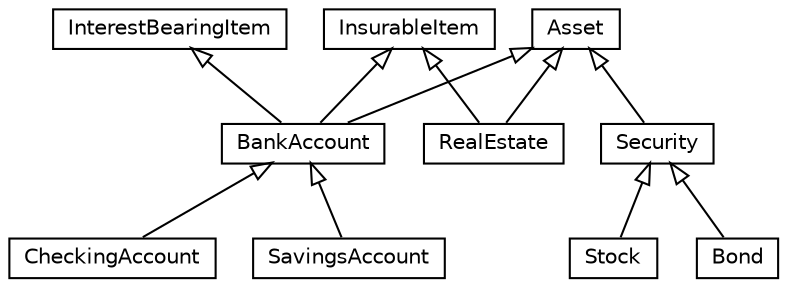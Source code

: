 #!/usr/local/bin/dot
#
# Class diagram 
# Generated by UMLGraph version 281411 (http://www.spinellis.gr/umlgraph/)
#

digraph G {
graph [fontnames="svg"]
edge [fontname="Helvetica",fontsize=10,labelfontname="Helvetica",labelfontsize=10,color="black"];
node [fontname="Helvetica",fontcolor="black",fontsize=10,shape=plaintext,margin=0,width=0,height=0];
nodesep=0.25;
ranksep=0.5;
// Asset
c29 [label=<<table title="Asset" border="0" cellborder="1" cellspacing="0" cellpadding="2"><tr><td><table border="0" cellspacing="0" cellpadding="1"><tr><td align="center" balign="center"> Asset </td></tr></table></td></tr></table>>];
// InterestBearingItem
c30 [label=<<table title="InterestBearingItem" border="0" cellborder="1" cellspacing="0" cellpadding="2"><tr><td><table border="0" cellspacing="0" cellpadding="1"><tr><td align="center" balign="center"> InterestBearingItem </td></tr></table></td></tr></table>>];
// InsurableItem
c31 [label=<<table title="InsurableItem" border="0" cellborder="1" cellspacing="0" cellpadding="2"><tr><td><table border="0" cellspacing="0" cellpadding="1"><tr><td align="center" balign="center"> InsurableItem </td></tr></table></td></tr></table>>];
// BankAccount
c32 [label=<<table title="BankAccount" border="0" cellborder="1" cellspacing="0" cellpadding="2"><tr><td><table border="0" cellspacing="0" cellpadding="1"><tr><td align="center" balign="center"> BankAccount </td></tr></table></td></tr></table>>];
// RealEstate
c33 [label=<<table title="RealEstate" border="0" cellborder="1" cellspacing="0" cellpadding="2"><tr><td><table border="0" cellspacing="0" cellpadding="1"><tr><td align="center" balign="center"> RealEstate </td></tr></table></td></tr></table>>];
// Security
c34 [label=<<table title="Security" border="0" cellborder="1" cellspacing="0" cellpadding="2"><tr><td><table border="0" cellspacing="0" cellpadding="1"><tr><td align="center" balign="center"> Security </td></tr></table></td></tr></table>>];
// Stock
c35 [label=<<table title="Stock" border="0" cellborder="1" cellspacing="0" cellpadding="2"><tr><td><table border="0" cellspacing="0" cellpadding="1"><tr><td align="center" balign="center"> Stock </td></tr></table></td></tr></table>>];
// Bond
c36 [label=<<table title="Bond" border="0" cellborder="1" cellspacing="0" cellpadding="2"><tr><td><table border="0" cellspacing="0" cellpadding="1"><tr><td align="center" balign="center"> Bond </td></tr></table></td></tr></table>>];
// CheckingAccount
c37 [label=<<table title="CheckingAccount" border="0" cellborder="1" cellspacing="0" cellpadding="2"><tr><td><table border="0" cellspacing="0" cellpadding="1"><tr><td align="center" balign="center"> CheckingAccount </td></tr></table></td></tr></table>>];
// SavingsAccount
c38 [label=<<table title="SavingsAccount" border="0" cellborder="1" cellspacing="0" cellpadding="2"><tr><td><table border="0" cellspacing="0" cellpadding="1"><tr><td align="center" balign="center"> SavingsAccount </td></tr></table></td></tr></table>>];
// BankAccount extends Asset
c29 -> c32 [arrowtail=empty,dir=back,weight=10];
// BankAccount extends InsurableItem
c31 -> c32 [arrowtail=empty,dir=back,weight=10];
// BankAccount extends InterestBearingItem
c30 -> c32 [arrowtail=empty,dir=back,weight=10];
// RealEstate extends Asset
c29 -> c33 [arrowtail=empty,dir=back,weight=10];
// RealEstate extends InsurableItem
c31 -> c33 [arrowtail=empty,dir=back,weight=10];
// Security extends Asset
c29 -> c34 [arrowtail=empty,dir=back,weight=10];
// Stock extends Security
c34 -> c35 [arrowtail=empty,dir=back,weight=10];
// Bond extends Security
c34 -> c36 [arrowtail=empty,dir=back,weight=10];
// CheckingAccount extends BankAccount
c32 -> c37 [arrowtail=empty,dir=back,weight=10];
// SavingsAccount extends BankAccount
c32 -> c38 [arrowtail=empty,dir=back,weight=10];
}

